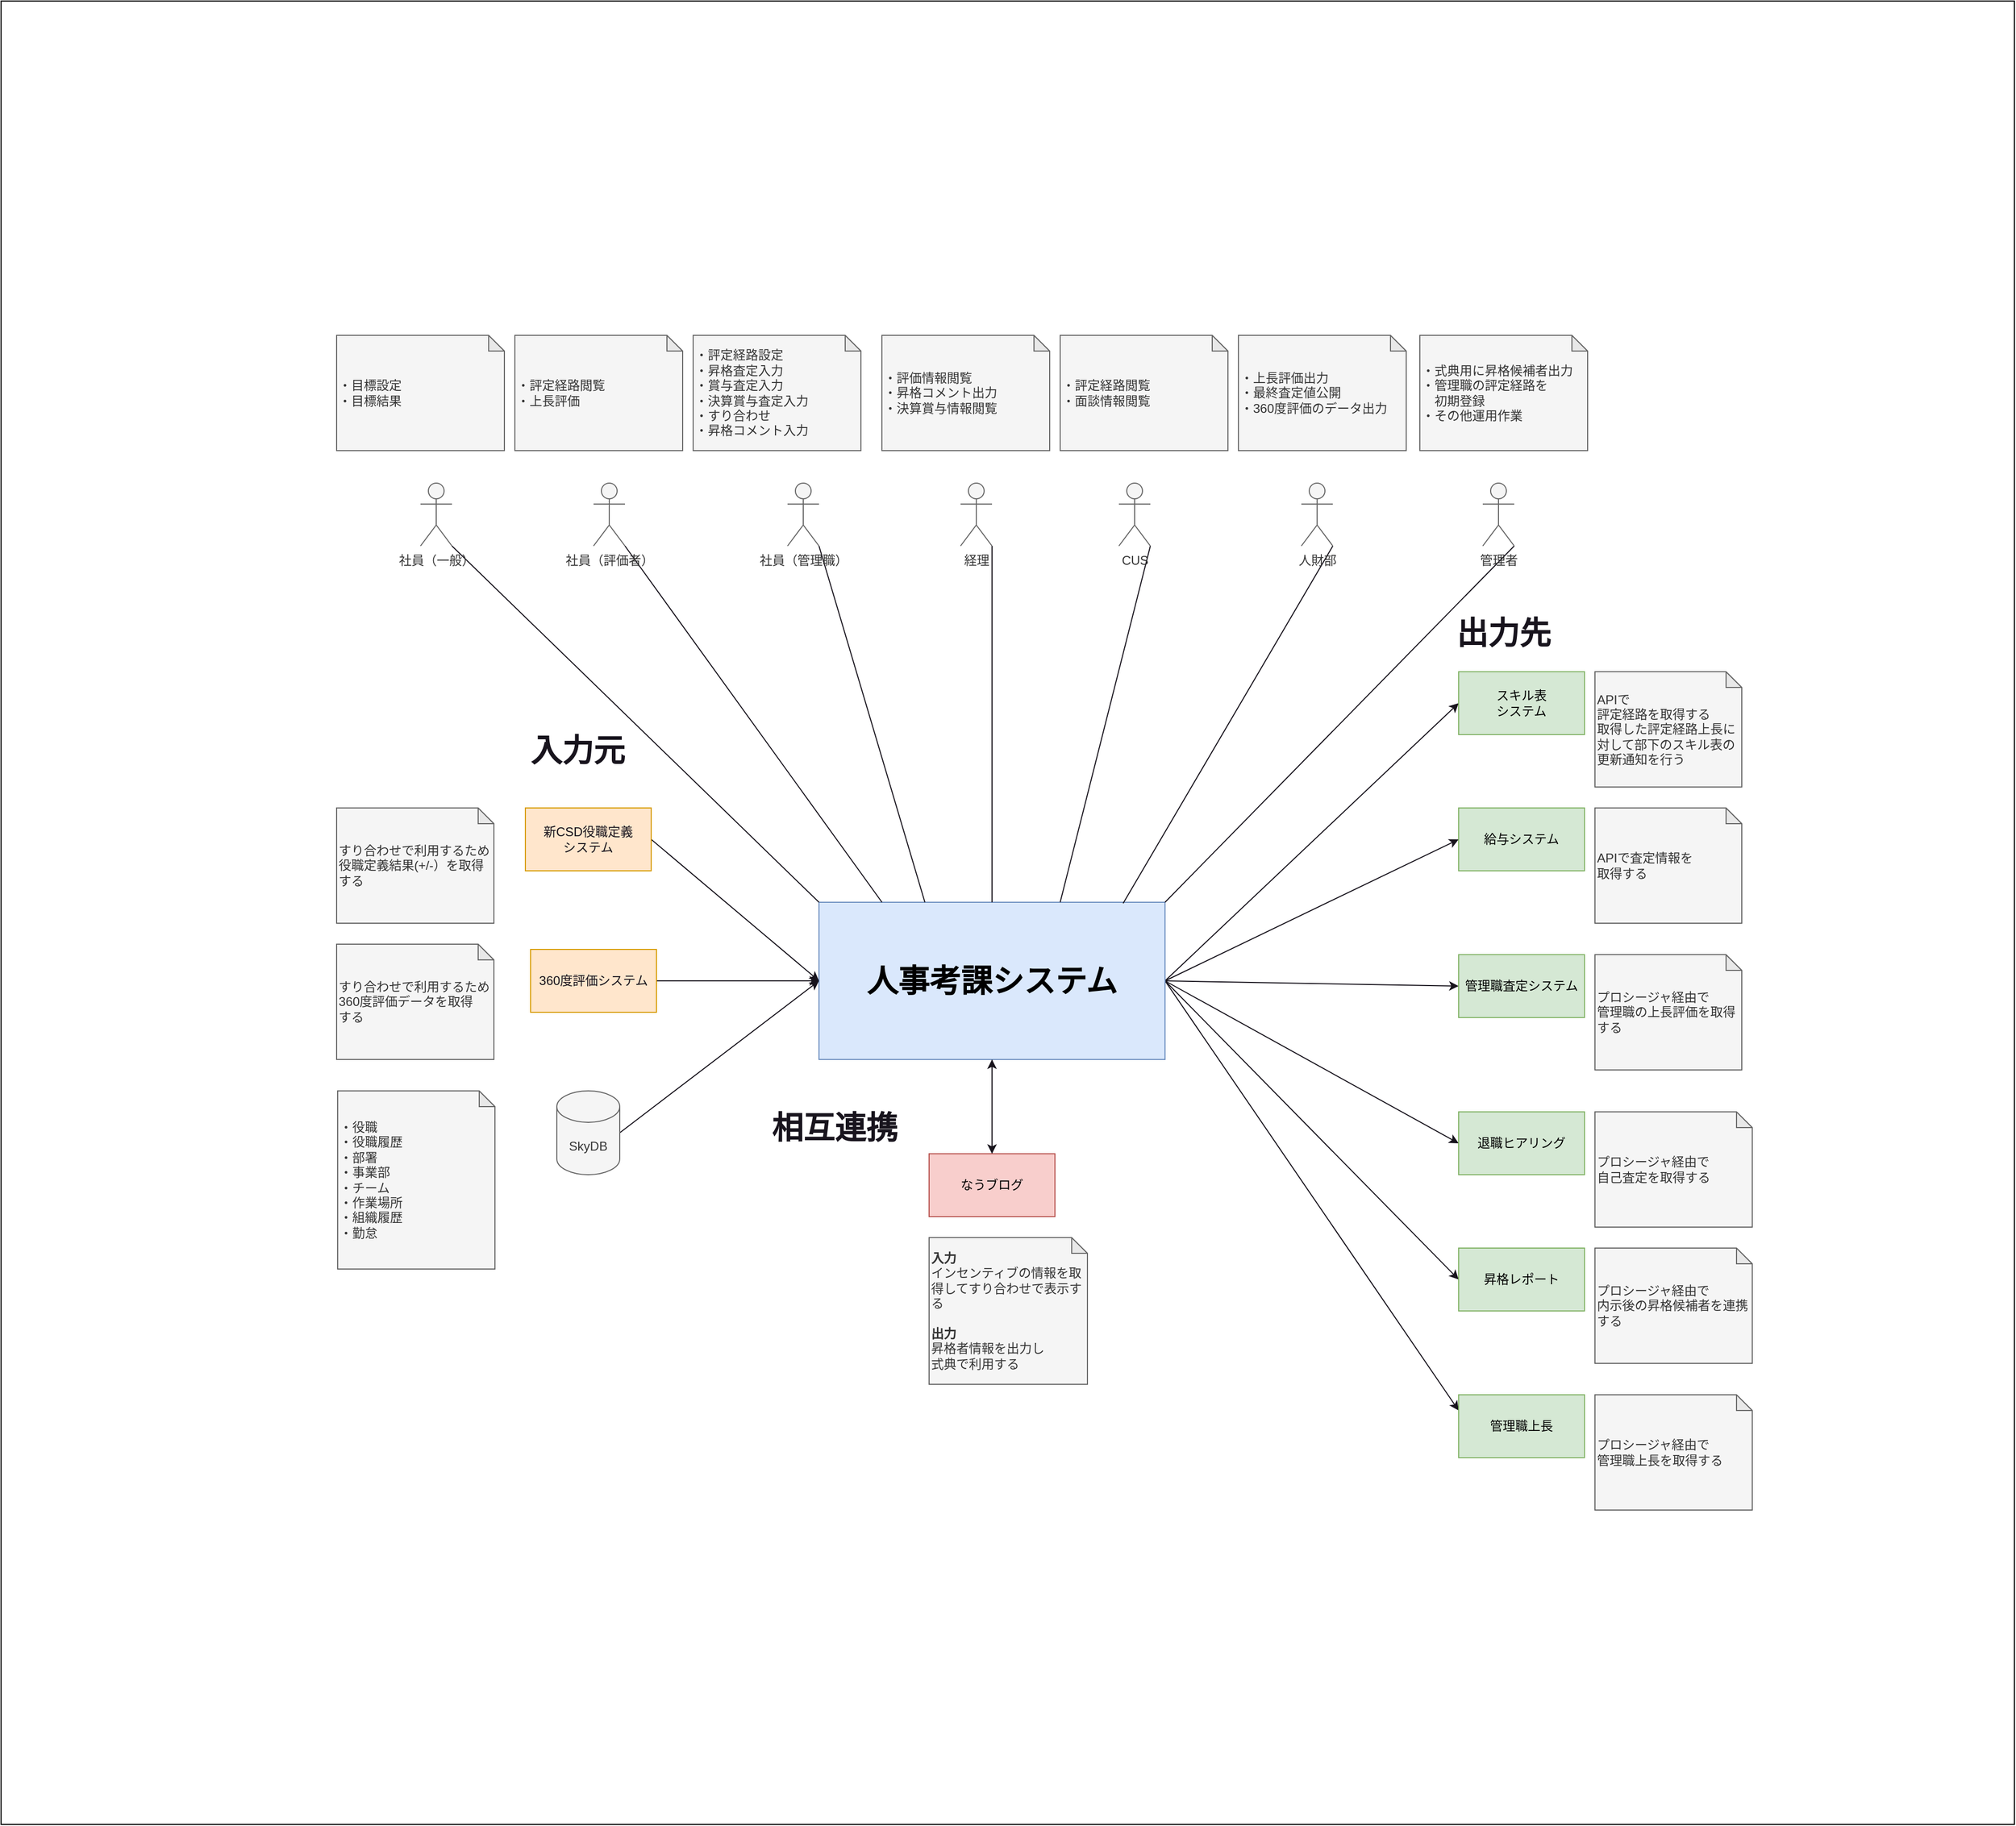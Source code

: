 <mxfile>
    <diagram id="2YH_t7cgHBxQ7S3AEyg-" name="ページ1">
        <mxGraphModel dx="2024" dy="2563" grid="1" gridSize="10" guides="1" tooltips="1" connect="1" arrows="1" fold="1" page="1" pageScale="1" pageWidth="1169" pageHeight="1654" math="0" shadow="0">
            <root>
                <mxCell id="0"/>
                <mxCell id="1" parent="0"/>
                <mxCell id="2" value="" style="rounded=0;whiteSpace=wrap;html=1;fillColor=#FFFFFF;" vertex="1" parent="1">
                    <mxGeometry x="-250" y="-510" width="1920" height="1740" as="geometry"/>
                </mxCell>
                <mxCell id="37" style="edgeStyle=none;html=1;entryX=0;entryY=0.5;entryDx=0;entryDy=0;fontSize=30;fontColor=#18141D;strokeColor=#18141D;" edge="1" parent="1" target="16">
                    <mxGeometry relative="1" as="geometry">
                        <mxPoint x="860" y="425" as="sourcePoint"/>
                    </mxGeometry>
                </mxCell>
                <mxCell id="38" style="edgeStyle=none;html=1;exitX=1;exitY=0.5;exitDx=0;exitDy=0;entryX=0;entryY=0.5;entryDx=0;entryDy=0;strokeColor=#18141D;fontSize=30;fontColor=#18141D;" edge="1" parent="1" source="3" target="5">
                    <mxGeometry relative="1" as="geometry"/>
                </mxCell>
                <mxCell id="39" style="edgeStyle=none;html=1;exitX=1;exitY=0.5;exitDx=0;exitDy=0;entryX=0;entryY=0.5;entryDx=0;entryDy=0;strokeColor=#18141D;fontSize=30;fontColor=#18141D;" edge="1" parent="1" source="3" target="6">
                    <mxGeometry relative="1" as="geometry"/>
                </mxCell>
                <mxCell id="40" style="edgeStyle=none;html=1;exitX=1;exitY=0.5;exitDx=0;exitDy=0;entryX=0;entryY=0.5;entryDx=0;entryDy=0;strokeColor=#18141D;fontSize=30;fontColor=#18141D;" edge="1" parent="1" source="3" target="7">
                    <mxGeometry relative="1" as="geometry"/>
                </mxCell>
                <mxCell id="43" style="edgeStyle=none;html=1;exitX=1;exitY=0.5;exitDx=0;exitDy=0;entryX=0;entryY=0.5;entryDx=0;entryDy=0;strokeColor=#18141D;fontSize=30;fontColor=#18141D;" edge="1" parent="1" source="3" target="41">
                    <mxGeometry relative="1" as="geometry"/>
                </mxCell>
                <mxCell id="49" style="edgeStyle=none;html=1;exitX=1;exitY=0.5;exitDx=0;exitDy=0;entryX=0;entryY=0.25;entryDx=0;entryDy=0;strokeColor=#18141D;fontSize=30;fontColor=#18141D;" edge="1" parent="1" source="3" target="46">
                    <mxGeometry relative="1" as="geometry"/>
                </mxCell>
                <mxCell id="79" style="edgeStyle=none;html=1;exitX=0.5;exitY=1;exitDx=0;exitDy=0;entryX=0.5;entryY=0;entryDx=0;entryDy=0;strokeColor=#18141D;fontSize=30;fontColor=#18141D;" edge="1" parent="1" source="3" target="73">
                    <mxGeometry relative="1" as="geometry"/>
                </mxCell>
                <mxCell id="3" value="&lt;font size=&quot;1&quot; style=&quot;&quot; color=&quot;#000000&quot;&gt;&lt;b style=&quot;font-size: 30px;&quot;&gt;人事考課システム&lt;/b&gt;&lt;/font&gt;" style="rounded=0;whiteSpace=wrap;html=1;fillColor=#dae8fc;strokeColor=#6c8ebf;" vertex="1" parent="1">
                    <mxGeometry x="530" y="350" width="330" height="150" as="geometry"/>
                </mxCell>
                <mxCell id="5" value="&lt;font color=&quot;#000000&quot;&gt;給与システム&lt;/font&gt;" style="rounded=0;whiteSpace=wrap;html=1;fillColor=#d5e8d4;strokeColor=#82b366;" vertex="1" parent="1">
                    <mxGeometry x="1140" y="260" width="120" height="60" as="geometry"/>
                </mxCell>
                <mxCell id="6" value="&lt;font color=&quot;#000000&quot;&gt;管理職査定システム&lt;/font&gt;" style="rounded=0;whiteSpace=wrap;html=1;fillColor=#d5e8d4;strokeColor=#82b366;" vertex="1" parent="1">
                    <mxGeometry x="1140" y="400" width="120" height="60" as="geometry"/>
                </mxCell>
                <mxCell id="7" value="&lt;font color=&quot;#000000&quot;&gt;退職ヒアリング&lt;/font&gt;" style="rounded=0;whiteSpace=wrap;html=1;fillColor=#d5e8d4;strokeColor=#82b366;" vertex="1" parent="1">
                    <mxGeometry x="1140" y="550" width="120" height="60" as="geometry"/>
                </mxCell>
                <mxCell id="71" style="edgeStyle=none;html=1;exitX=1;exitY=0.5;exitDx=0;exitDy=0;entryX=0;entryY=0.5;entryDx=0;entryDy=0;strokeColor=#18141D;fontSize=30;fontColor=#18141D;" edge="1" parent="1" source="10" target="3">
                    <mxGeometry relative="1" as="geometry"/>
                </mxCell>
                <mxCell id="10" value="&lt;font color=&quot;#18141d&quot;&gt;360度評価システム&lt;/font&gt;" style="rounded=0;whiteSpace=wrap;html=1;labelBackgroundColor=none;fillColor=#ffe6cc;strokeColor=#d79b00;" vertex="1" parent="1">
                    <mxGeometry x="255" y="395" width="120" height="60" as="geometry"/>
                </mxCell>
                <mxCell id="70" style="edgeStyle=none;html=1;exitX=1;exitY=0.5;exitDx=0;exitDy=0;exitPerimeter=0;entryX=0;entryY=0.5;entryDx=0;entryDy=0;strokeColor=#18141D;fontSize=30;fontColor=#18141D;" edge="1" parent="1" source="13" target="3">
                    <mxGeometry relative="1" as="geometry"/>
                </mxCell>
                <mxCell id="13" value="SkyDB" style="shape=cylinder3;whiteSpace=wrap;html=1;boundedLbl=1;backgroundOutline=1;size=15;labelBackgroundColor=none;fontColor=#333333;fillColor=#f5f5f5;strokeColor=#666666;" vertex="1" parent="1">
                    <mxGeometry x="280" y="530" width="60" height="80" as="geometry"/>
                </mxCell>
                <mxCell id="72" style="edgeStyle=none;html=1;exitX=1;exitY=0.5;exitDx=0;exitDy=0;strokeColor=#18141D;fontSize=30;fontColor=#18141D;entryX=0;entryY=0.5;entryDx=0;entryDy=0;" edge="1" parent="1" source="15" target="3">
                    <mxGeometry relative="1" as="geometry">
                        <mxPoint x="530.0" y="420" as="targetPoint"/>
                    </mxGeometry>
                </mxCell>
                <mxCell id="15" value="&lt;font color=&quot;#18141d&quot;&gt;新CSD役職定義&lt;br&gt;システム&lt;/font&gt;" style="rounded=0;whiteSpace=wrap;html=1;labelBackgroundColor=none;fillColor=#ffe6cc;strokeColor=#d79b00;" vertex="1" parent="1">
                    <mxGeometry x="250" y="260" width="120" height="60" as="geometry"/>
                </mxCell>
                <mxCell id="16" value="&lt;font color=&quot;#000000&quot;&gt;スキル表&lt;br&gt;システム&lt;br&gt;&lt;/font&gt;" style="rounded=0;whiteSpace=wrap;html=1;fillColor=#d5e8d4;strokeColor=#82b366;" vertex="1" parent="1">
                    <mxGeometry x="1140" y="130" width="120" height="60" as="geometry"/>
                </mxCell>
                <mxCell id="87" style="edgeStyle=none;html=1;exitX=1;exitY=1;exitDx=0;exitDy=0;exitPerimeter=0;entryX=0.879;entryY=0.007;entryDx=0;entryDy=0;entryPerimeter=0;strokeColor=#18141D;fontSize=30;fontColor=#18141D;endArrow=none;endFill=0;" edge="1" parent="1" source="18" target="3">
                    <mxGeometry relative="1" as="geometry"/>
                </mxCell>
                <mxCell id="18" value="人財部" style="shape=umlActor;verticalLabelPosition=bottom;verticalAlign=top;html=1;outlineConnect=0;labelBackgroundColor=none;fillColor=#f5f5f5;fontColor=#333333;strokeColor=#666666;" vertex="1" parent="1">
                    <mxGeometry x="990" y="-50" width="30" height="60" as="geometry"/>
                </mxCell>
                <mxCell id="86" style="edgeStyle=none;html=1;exitX=1;exitY=1;exitDx=0;exitDy=0;exitPerimeter=0;entryX=0.697;entryY=0;entryDx=0;entryDy=0;entryPerimeter=0;strokeColor=#18141D;fontSize=30;fontColor=#18141D;endArrow=none;endFill=0;" edge="1" parent="1" source="21" target="3">
                    <mxGeometry relative="1" as="geometry"/>
                </mxCell>
                <mxCell id="21" value="CUS" style="shape=umlActor;verticalLabelPosition=bottom;verticalAlign=top;html=1;outlineConnect=0;labelBackgroundColor=none;fillColor=#f5f5f5;fontColor=#333333;strokeColor=#666666;" vertex="1" parent="1">
                    <mxGeometry x="816" y="-50" width="30" height="60" as="geometry"/>
                </mxCell>
                <mxCell id="85" style="edgeStyle=none;html=1;exitX=1;exitY=1;exitDx=0;exitDy=0;exitPerimeter=0;strokeColor=#18141D;fontSize=30;fontColor=#18141D;endArrow=none;endFill=0;" edge="1" parent="1" source="22" target="3">
                    <mxGeometry relative="1" as="geometry"/>
                </mxCell>
                <mxCell id="22" value="経理" style="shape=umlActor;verticalLabelPosition=bottom;verticalAlign=top;html=1;outlineConnect=0;labelBackgroundColor=none;fillColor=#f5f5f5;fontColor=#333333;strokeColor=#666666;" vertex="1" parent="1">
                    <mxGeometry x="665" y="-50" width="30" height="60" as="geometry"/>
                </mxCell>
                <mxCell id="88" style="edgeStyle=none;html=1;exitX=1;exitY=1;exitDx=0;exitDy=0;exitPerimeter=0;entryX=1;entryY=0;entryDx=0;entryDy=0;strokeColor=#18141D;fontSize=30;fontColor=#18141D;endArrow=none;endFill=0;" edge="1" parent="1" source="23" target="3">
                    <mxGeometry relative="1" as="geometry"/>
                </mxCell>
                <mxCell id="23" value="管理者" style="shape=umlActor;verticalLabelPosition=bottom;verticalAlign=top;html=1;outlineConnect=0;labelBackgroundColor=none;fillColor=#f5f5f5;fontColor=#333333;strokeColor=#666666;" vertex="1" parent="1">
                    <mxGeometry x="1163" y="-50" width="30" height="60" as="geometry"/>
                </mxCell>
                <mxCell id="83" style="edgeStyle=none;html=1;exitX=1;exitY=1;exitDx=0;exitDy=0;exitPerimeter=0;entryX=0.182;entryY=0;entryDx=0;entryDy=0;entryPerimeter=0;strokeColor=#18141D;fontSize=30;fontColor=#18141D;endArrow=none;endFill=0;" edge="1" parent="1" source="24" target="3">
                    <mxGeometry relative="1" as="geometry"/>
                </mxCell>
                <mxCell id="24" value="社員（評価者）" style="shape=umlActor;verticalLabelPosition=bottom;verticalAlign=top;html=1;outlineConnect=0;labelBackgroundColor=none;fillColor=#f5f5f5;fontColor=#333333;strokeColor=#666666;" vertex="1" parent="1">
                    <mxGeometry x="315" y="-50" width="30" height="60" as="geometry"/>
                </mxCell>
                <mxCell id="84" style="edgeStyle=none;html=1;exitX=1;exitY=1;exitDx=0;exitDy=0;exitPerimeter=0;strokeColor=#18141D;fontSize=30;fontColor=#18141D;endArrow=none;endFill=0;" edge="1" parent="1" source="26">
                    <mxGeometry relative="1" as="geometry">
                        <mxPoint x="631" y="350" as="targetPoint"/>
                    </mxGeometry>
                </mxCell>
                <mxCell id="26" value="社員（管理職）" style="shape=umlActor;verticalLabelPosition=bottom;verticalAlign=top;html=1;outlineConnect=0;labelBackgroundColor=none;fillColor=#f5f5f5;fontColor=#333333;strokeColor=#666666;" vertex="1" parent="1">
                    <mxGeometry x="500" y="-50" width="30" height="60" as="geometry"/>
                </mxCell>
                <mxCell id="82" style="edgeStyle=none;html=1;exitX=1;exitY=1;exitDx=0;exitDy=0;exitPerimeter=0;entryX=0;entryY=0;entryDx=0;entryDy=0;strokeColor=#18141D;fontSize=30;fontColor=#18141D;endArrow=none;endFill=0;" edge="1" parent="1" source="27" target="3">
                    <mxGeometry relative="1" as="geometry"/>
                </mxCell>
                <mxCell id="27" value="社員（一般）" style="shape=umlActor;verticalLabelPosition=bottom;verticalAlign=top;html=1;outlineConnect=0;labelBackgroundColor=none;fillColor=#f5f5f5;fontColor=#333333;strokeColor=#666666;" vertex="1" parent="1">
                    <mxGeometry x="150" y="-50" width="30" height="60" as="geometry"/>
                </mxCell>
                <mxCell id="28" value="APIで&lt;br&gt;評定経路を取得する&lt;br&gt;取得した評定経路上長に対して部下のスキル表の更新通知を行う" style="shape=note;whiteSpace=wrap;html=1;backgroundOutline=1;darkOpacity=0.05;labelBackgroundColor=none;fontColor=#333333;fillColor=#f5f5f5;strokeColor=#666666;align=left;size=15;" vertex="1" parent="1">
                    <mxGeometry x="1270" y="130" width="140" height="110" as="geometry"/>
                </mxCell>
                <mxCell id="29" value="APIで査定情報を&lt;br&gt;取得する" style="shape=note;whiteSpace=wrap;html=1;backgroundOutline=1;darkOpacity=0.05;labelBackgroundColor=none;fontColor=#333333;fillColor=#f5f5f5;strokeColor=#666666;align=left;size=15;" vertex="1" parent="1">
                    <mxGeometry x="1270" y="260" width="140" height="110" as="geometry"/>
                </mxCell>
                <mxCell id="30" value="プロシージャ経由で&lt;br&gt;管理職の上長評価を取得する" style="shape=note;whiteSpace=wrap;html=1;backgroundOutline=1;darkOpacity=0.05;labelBackgroundColor=none;fontColor=#333333;fillColor=#f5f5f5;strokeColor=#666666;align=left;size=15;" vertex="1" parent="1">
                    <mxGeometry x="1270" y="400" width="140" height="110" as="geometry"/>
                </mxCell>
                <mxCell id="31" value="プロシージャ経由で&lt;br&gt;自己査定を取得する" style="shape=note;whiteSpace=wrap;html=1;backgroundOutline=1;darkOpacity=0.05;labelBackgroundColor=none;fontColor=#333333;fillColor=#f5f5f5;strokeColor=#666666;align=left;size=15;" vertex="1" parent="1">
                    <mxGeometry x="1270" y="550" width="150" height="110" as="geometry"/>
                </mxCell>
                <mxCell id="32" value="&lt;b&gt;&lt;font style=&quot;font-size: 30px;&quot;&gt;出力先&lt;/font&gt;&lt;/b&gt;" style="text;html=1;strokeColor=none;fillColor=none;align=center;verticalAlign=middle;whiteSpace=wrap;rounded=0;labelBackgroundColor=none;fontSize=24;fontColor=#18141D;" vertex="1" parent="1">
                    <mxGeometry x="1133" y="78" width="100" height="30" as="geometry"/>
                </mxCell>
                <mxCell id="41" value="&lt;font color=&quot;#000000&quot;&gt;昇格レポート&lt;/font&gt;" style="rounded=0;whiteSpace=wrap;html=1;fillColor=#d5e8d4;strokeColor=#82b366;" vertex="1" parent="1">
                    <mxGeometry x="1140" y="680" width="120" height="60" as="geometry"/>
                </mxCell>
                <mxCell id="42" value="プロシージャ経由で&lt;br&gt;内示後の昇格候補者を連携する" style="shape=note;whiteSpace=wrap;html=1;backgroundOutline=1;darkOpacity=0.05;labelBackgroundColor=none;fontColor=#333333;fillColor=#f5f5f5;strokeColor=#666666;align=left;size=15;" vertex="1" parent="1">
                    <mxGeometry x="1270" y="680" width="150" height="110" as="geometry"/>
                </mxCell>
                <mxCell id="44" value="&lt;b&gt;&lt;font style=&quot;font-size: 30px;&quot;&gt;入力元&lt;/font&gt;&lt;/b&gt;" style="text;html=1;strokeColor=none;fillColor=none;align=center;verticalAlign=middle;whiteSpace=wrap;rounded=0;labelBackgroundColor=none;fontSize=24;fontColor=#18141D;" vertex="1" parent="1">
                    <mxGeometry x="225" y="190" width="150" height="30" as="geometry"/>
                </mxCell>
                <mxCell id="46" value="&lt;font color=&quot;#000000&quot;&gt;管理職上長&lt;/font&gt;" style="rounded=0;whiteSpace=wrap;html=1;fillColor=#d5e8d4;strokeColor=#82b366;" vertex="1" parent="1">
                    <mxGeometry x="1140" y="820" width="120" height="60" as="geometry"/>
                </mxCell>
                <mxCell id="47" value="プロシージャ経由で&lt;br&gt;管理職上長を取得する" style="shape=note;whiteSpace=wrap;html=1;backgroundOutline=1;darkOpacity=0.05;labelBackgroundColor=none;fontColor=#333333;fillColor=#f5f5f5;strokeColor=#666666;align=left;size=15;" vertex="1" parent="1">
                    <mxGeometry x="1270" y="820" width="150" height="110" as="geometry"/>
                </mxCell>
                <mxCell id="52" value="すり合わせで利用するため&lt;br&gt;役職定義結果(+/-）を取得&lt;br&gt;する" style="shape=note;whiteSpace=wrap;html=1;backgroundOutline=1;darkOpacity=0.05;labelBackgroundColor=none;fontColor=#333333;fillColor=#f5f5f5;strokeColor=#666666;align=left;size=15;" vertex="1" parent="1">
                    <mxGeometry x="70" y="260" width="150" height="110" as="geometry"/>
                </mxCell>
                <mxCell id="68" value="すり合わせで利用するため&lt;br&gt;360度評価データを取得&lt;br&gt;する" style="shape=note;whiteSpace=wrap;html=1;backgroundOutline=1;darkOpacity=0.05;labelBackgroundColor=none;fontColor=#333333;fillColor=#f5f5f5;strokeColor=#666666;align=left;size=15;" vertex="1" parent="1">
                    <mxGeometry x="70" y="390" width="150" height="110" as="geometry"/>
                </mxCell>
                <mxCell id="69" value="・役職&lt;br&gt;・役職履歴&lt;br&gt;・部署&lt;br&gt;・事業部&lt;br&gt;・チーム&lt;br&gt;・作業場所&lt;br&gt;・組織履歴&lt;br&gt;・勤怠" style="shape=note;whiteSpace=wrap;html=1;backgroundOutline=1;darkOpacity=0.05;labelBackgroundColor=none;fontColor=#333333;fillColor=#f5f5f5;strokeColor=#666666;align=left;size=15;" vertex="1" parent="1">
                    <mxGeometry x="71" y="530" width="150" height="170" as="geometry"/>
                </mxCell>
                <mxCell id="78" style="edgeStyle=none;html=1;exitX=0.5;exitY=0;exitDx=0;exitDy=0;entryX=0.5;entryY=1;entryDx=0;entryDy=0;strokeColor=#18141D;fontSize=30;fontColor=#18141D;" edge="1" parent="1" source="73" target="3">
                    <mxGeometry relative="1" as="geometry"/>
                </mxCell>
                <mxCell id="73" value="&lt;font color=&quot;#000000&quot;&gt;なうブログ&lt;/font&gt;" style="rounded=0;whiteSpace=wrap;html=1;fillColor=#f8cecc;strokeColor=#b85450;" vertex="1" parent="1">
                    <mxGeometry x="635" y="590" width="120" height="60" as="geometry"/>
                </mxCell>
                <mxCell id="74" value="&lt;b&gt;入力&lt;br&gt;&lt;/b&gt;インセンティブの情報を取得してすり合わせで表示する&lt;br&gt;&lt;br&gt;&lt;b&gt;出力&lt;/b&gt;&lt;br&gt;昇格者情報を出力し&lt;br&gt;式典で利用する" style="shape=note;whiteSpace=wrap;html=1;backgroundOutline=1;darkOpacity=0.05;labelBackgroundColor=none;fontColor=#333333;fillColor=#f5f5f5;strokeColor=#666666;align=left;size=15;" vertex="1" parent="1">
                    <mxGeometry x="635" y="670" width="151" height="140" as="geometry"/>
                </mxCell>
                <mxCell id="76" value="&lt;b&gt;&lt;font style=&quot;font-size: 30px;&quot;&gt;相互連携&lt;/font&gt;&lt;/b&gt;" style="text;html=1;strokeColor=none;fillColor=none;align=center;verticalAlign=middle;whiteSpace=wrap;rounded=0;labelBackgroundColor=none;fontSize=24;fontColor=#18141D;" vertex="1" parent="1">
                    <mxGeometry x="470" y="550" width="150" height="30" as="geometry"/>
                </mxCell>
                <mxCell id="91" value="・式典用に昇格候補者出力&lt;br&gt;・管理職の評定経路を&lt;br&gt;　初期登録&lt;br&gt;・その他運用作業" style="shape=note;whiteSpace=wrap;html=1;backgroundOutline=1;darkOpacity=0.05;labelBackgroundColor=none;fontColor=#333333;fillColor=#f5f5f5;strokeColor=#666666;align=left;size=15;" vertex="1" parent="1">
                    <mxGeometry x="1103" y="-191" width="160" height="110" as="geometry"/>
                </mxCell>
                <mxCell id="93" value="・上長評価出力&lt;br&gt;・最終査定値公開&lt;br&gt;・360度評価のデータ出力" style="shape=note;whiteSpace=wrap;html=1;backgroundOutline=1;darkOpacity=0.05;labelBackgroundColor=none;fontColor=#333333;fillColor=#f5f5f5;strokeColor=#666666;align=left;size=15;" vertex="1" parent="1">
                    <mxGeometry x="930" y="-191" width="160" height="110" as="geometry"/>
                </mxCell>
                <mxCell id="95" value="・評定経路閲覧&lt;br&gt;・面談情報閲覧" style="shape=note;whiteSpace=wrap;html=1;backgroundOutline=1;darkOpacity=0.05;labelBackgroundColor=none;fontColor=#333333;fillColor=#f5f5f5;strokeColor=#666666;align=left;size=15;" vertex="1" parent="1">
                    <mxGeometry x="760" y="-191" width="160" height="110" as="geometry"/>
                </mxCell>
                <mxCell id="97" value="・評価情報閲覧&lt;br&gt;・昇格コメント出力&lt;br&gt;・決算賞与情報閲覧" style="shape=note;whiteSpace=wrap;html=1;backgroundOutline=1;darkOpacity=0.05;labelBackgroundColor=none;fontColor=#333333;fillColor=#f5f5f5;strokeColor=#666666;align=left;size=15;" vertex="1" parent="1">
                    <mxGeometry x="590" y="-191" width="160" height="110" as="geometry"/>
                </mxCell>
                <mxCell id="98" value="・評定経路設定&lt;br&gt;・昇格査定入力&lt;br&gt;・賞与査定入力&lt;br&gt;・決算賞与査定入力&lt;br&gt;・すり合わせ&lt;br&gt;・昇格コメント入力" style="shape=note;whiteSpace=wrap;html=1;backgroundOutline=1;darkOpacity=0.05;labelBackgroundColor=none;fontColor=#333333;fillColor=#f5f5f5;strokeColor=#666666;align=left;size=15;" vertex="1" parent="1">
                    <mxGeometry x="410" y="-191" width="160" height="110" as="geometry"/>
                </mxCell>
                <mxCell id="99" value="・評定経路閲覧&lt;br&gt;・上長評価" style="shape=note;whiteSpace=wrap;html=1;backgroundOutline=1;darkOpacity=0.05;labelBackgroundColor=none;fontColor=#333333;fillColor=#f5f5f5;strokeColor=#666666;align=left;size=15;" vertex="1" parent="1">
                    <mxGeometry x="240" y="-191" width="160" height="110" as="geometry"/>
                </mxCell>
                <mxCell id="100" value="・目標設定&lt;br&gt;・目標結果" style="shape=note;whiteSpace=wrap;html=1;backgroundOutline=1;darkOpacity=0.05;labelBackgroundColor=none;fontColor=#333333;fillColor=#f5f5f5;strokeColor=#666666;align=left;size=15;" vertex="1" parent="1">
                    <mxGeometry x="70" y="-191" width="160" height="110" as="geometry"/>
                </mxCell>
            </root>
        </mxGraphModel>
    </diagram>
</mxfile>